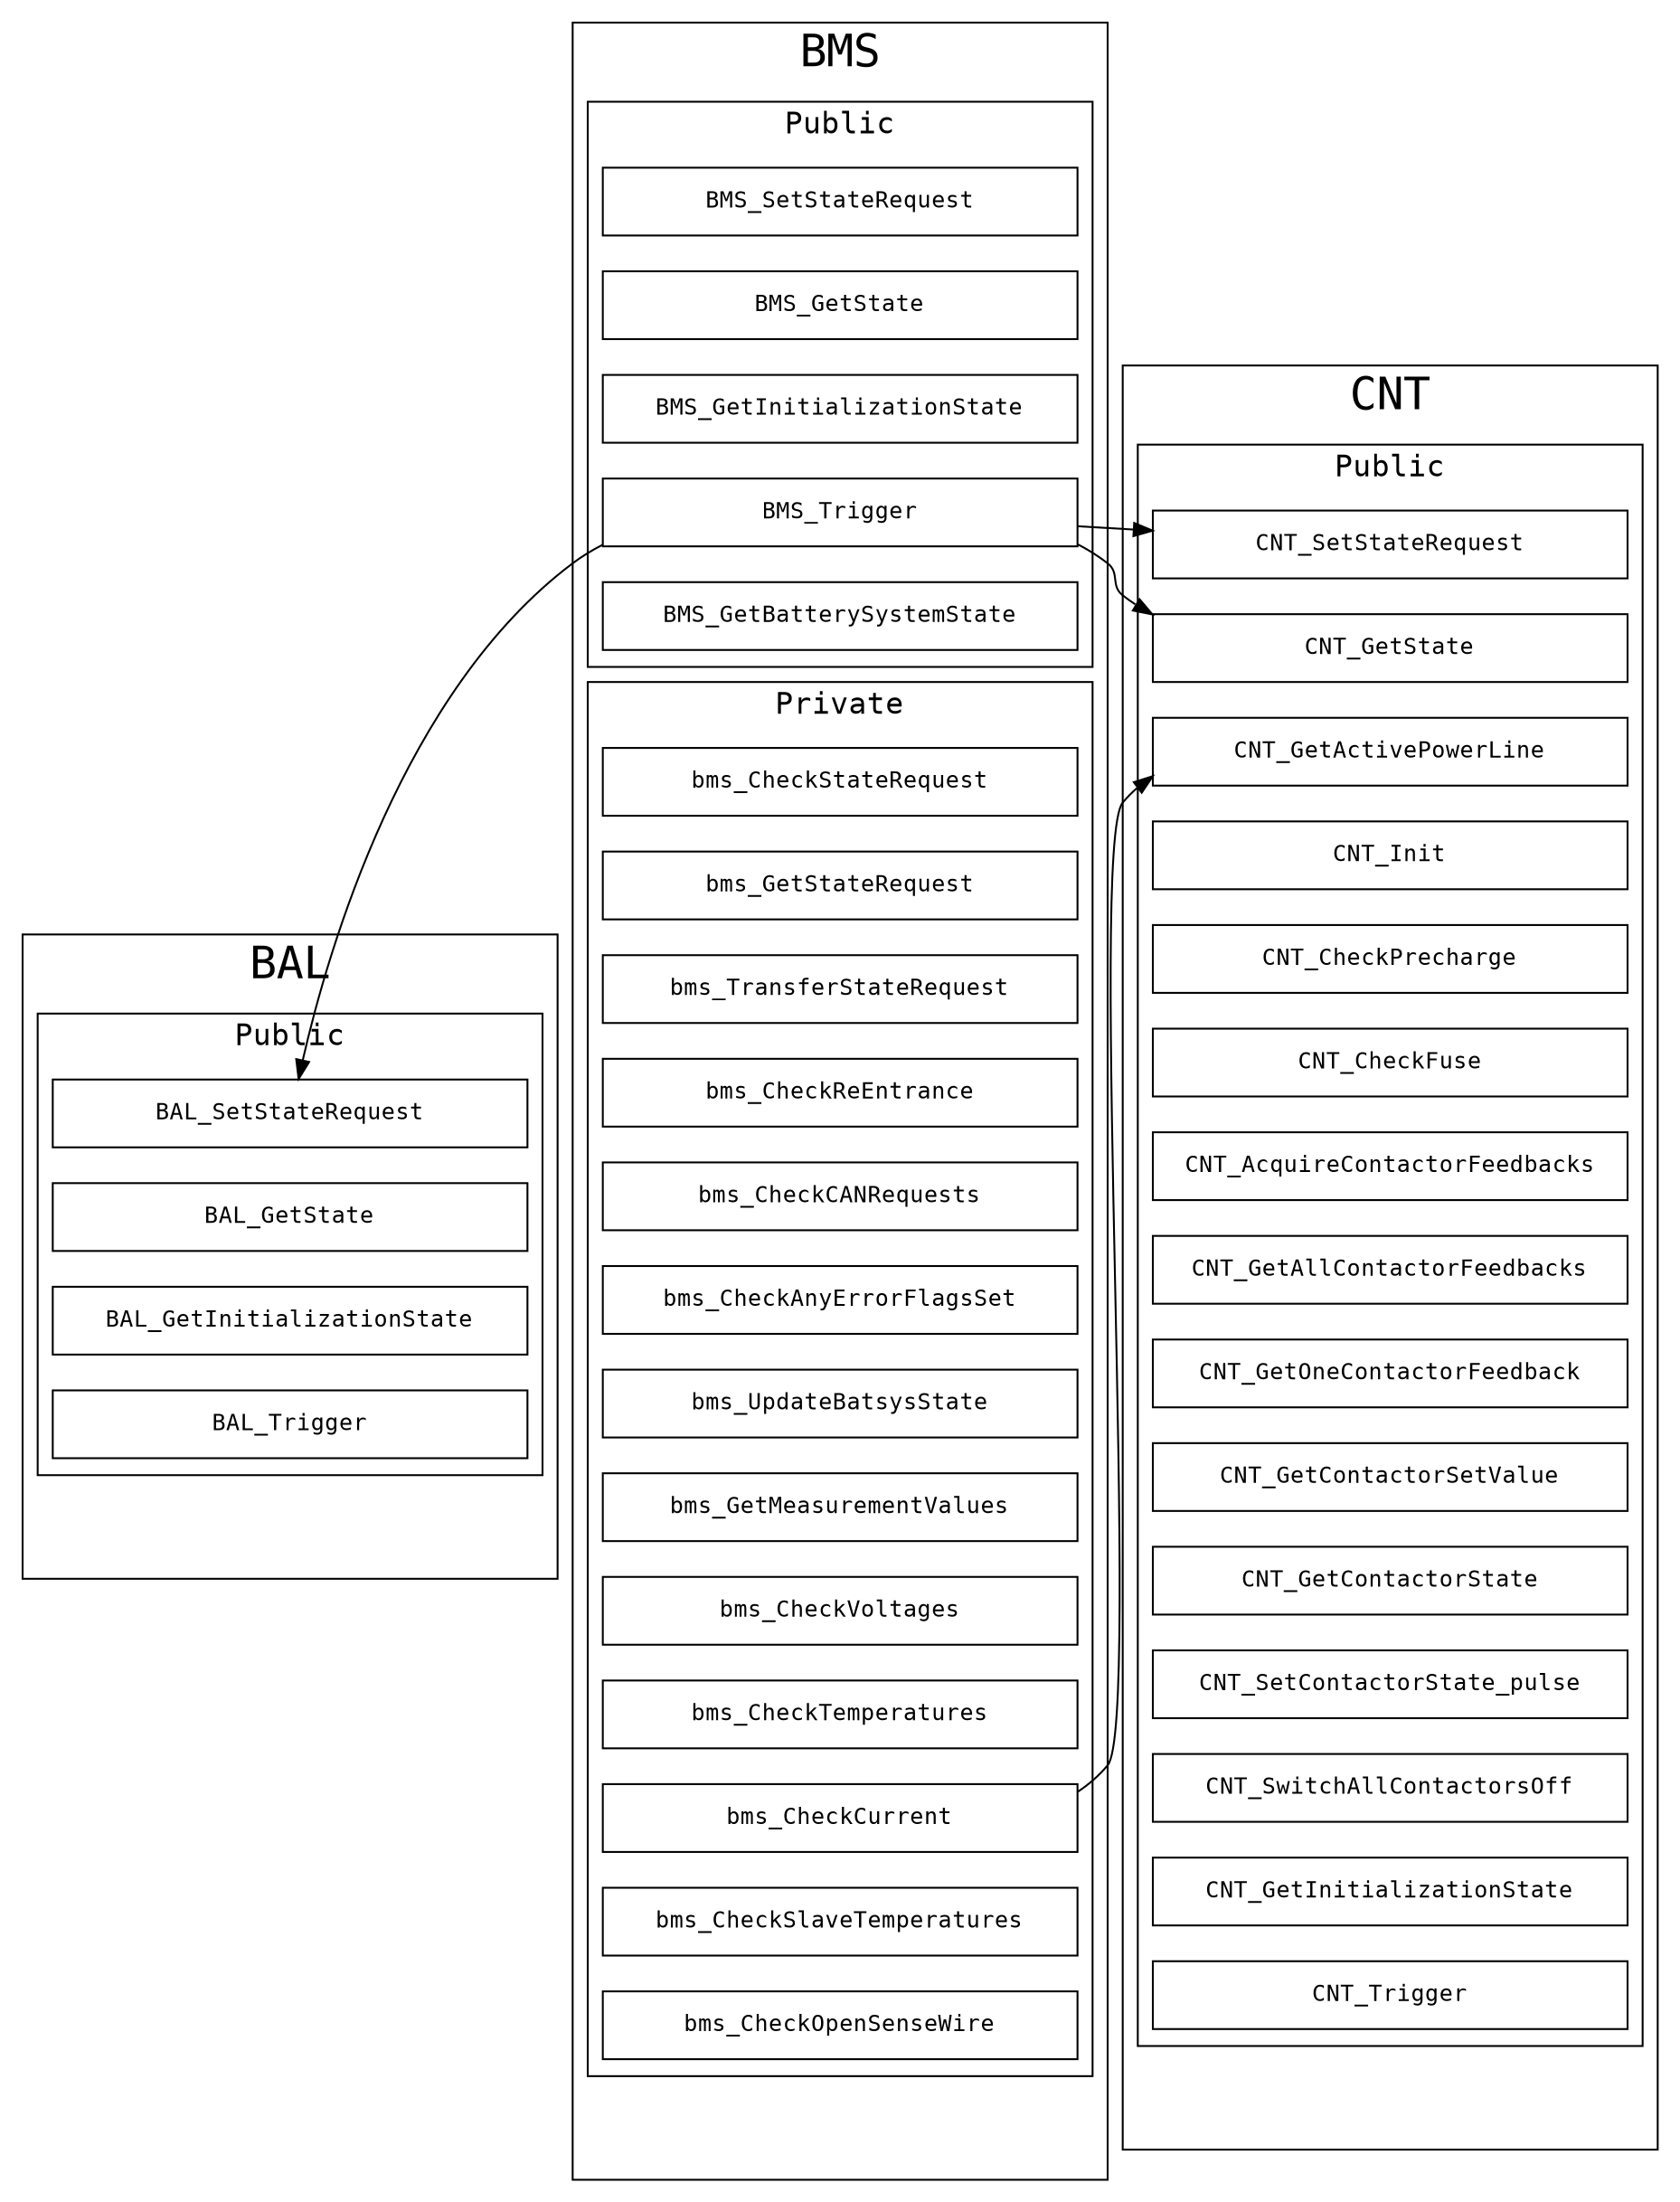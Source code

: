 digraph {
    rankdir="LR";
    fontname="Monospace";
    compund=true;
    node [shape=record,fontname="Monospace",fixedsize=true,width=3.5,height=0.5,fontsize=12];
    edge [style=solid];

    subgraph cluster_BAL {
        label="BAL";
        fontsize=24;
        rank="same";

        BAL_format [style=invisible];

        subgraph cluster_pub_BAL {
            label="Public";
            fontsize=16;
            /* Public Functions Nodes */
            BAL_SetStateRequest [label="BAL_SetStateRequest"];
            BAL_GetState [label="BAL_GetState"];
            BAL_GetInitializationState [label="BAL_GetInitializationState"];
            BAL_Trigger [label="BAL_Trigger"];
        }

        // subgraph cluster_priv_BAL {
        //     label="Private";
        //     /* Private Function Nodes */
        //     bal_CheckStateRequest [label="bal_CheckStateRequest"];
        //     bal_GetStateRequest [label="bal_GetStateRequest"];
        //     bal_TransferStateRequest [label="bal_TransferStateRequest"];
        //     bal_CheckReEntrance [label="bal_CheckReEntrance"];
        //     bal_Init [label="bal_Init"];
        //     bal_Deactivate [label="bal_Deactivate"];
        //     bal_Activate_Balancing_Voltage [label="bal_Activate_Balancing_Voltage"];
        // }
    }

    // BAL_Trigger -> BMS_GetBatterySystemState;

    subgraph cluster_BMS {
        label="BMS";
        fontsize=24;
        rank="same";

        BMS_format [style=invisible];

        subgraph cluster_pub_BMS {
            label="Public";
            fontsize=16;
            /* Public Function Nodes */
            BMS_SetStateRequest [label="BMS_SetStateRequest"];
            BMS_GetState [label="BMS_GetState"];
            BMS_GetInitializationState [label="BMS_GetInitializationState"];
            BMS_Trigger [label="BMS_Trigger"];
            BMS_GetBatterySystemState [label="BMS_GetBatterySystemState"];
        }

        subgraph cluster_priv_BMS {
            label="Private";
            fontsize=16;
            /* Private Function Nodes */
            bms_CheckStateRequest [label="bms_CheckStateRequest"];
            bms_GetStateRequest [label="bms_GetStateRequest"];
            bms_TransferStateRequest [label="bms_TransferStateRequest"];
            bms_CheckReEntrance [label="bms_CheckReEntrance"];
            bms_CheckCANRequests [label="bms_CheckCANRequests"];
            bms_CheckAnyErrorFlagsSet [label="bms_CheckAnyErrorFlagsSet"];
            bms_UpdateBatsysState [label="bms_UpdateBatsysState"];
            bms_GetMeasurementValues [label="bms_GetMeasurementValues"];
            bms_CheckVoltages [label="bms_CheckVoltages"];
            bms_CheckTemperatures [label="bms_CheckTemperatures"];
            bms_CheckCurrent [label="bms_CheckCurrent"];
            bms_CheckSlaveTemperatures [label="bms_CheckSlaveTemperatures"];
            bms_CheckOpenSenseWire [label="bms_CheckOpenSenseWire"];
        }
    }

    BMS_Trigger -> BAL_SetStateRequest;
    BMS_Trigger -> CNT_SetStateRequest;
    BMS_Trigger -> CNT_GetState;
    bms_CheckCurrent -> CNT_GetActivePowerLine;

    subgraph cluster_CNT {
        label="CNT";
        fontsize=24;
        rank="same";

        CNT_format [style=invisible];

        subgraph cluster_pub_CNT {
            label="Public";
            fontsize=16;
            /* Public Function Nodes */
            CNT_Init [label="CNT_Init"];
            CNT_CheckPrecharge [label="CNT_CheckPrecharge"];
            CNT_CheckFuse [label="CNT_CheckFuse"];
            CNT_AcquireContactorFeedbacks [label="CNT_AcquireContactorFeedbacks"];
            CNT_GetAllContactorFeedbacks [label="CNT_GetAllContactorFeedbacks"];
            CNT_GetOneContactorFeedback [label="CNT_GetOneContactorFeedback"];
            CNT_GetContactorSetValue [label="CNT_GetContactorSetValue"];
            CNT_GetContactorState [label="CNT_GetContactorState"];
            CNT_SetContactorState_pulse [label="CNT_SetContactorState_pulse"];
            CNT_SwitchAllContactorsOff [label="CNT_SwitchAllContactorsOff"];
            CNT_GetState [label="CNT_GetState"];
            CNT_GetInitializationState [label="CNT_GetInitializationState"];
            CNT_GetActivePowerLine [label="CNT_GetActivePowerLine"];
            CNT_SetStateRequest [label="CNT_SetStateRequest"];
            CNT_Trigger [label="CNT_Trigger"];
        }

        // subgraph cluster_priv_CNT {
        //     label="Private";
        //     /* Private Function Nodes */
        //     cnt_NewStandbyRequestExists [label="cnt_NewStandbyRequestExists"];
        //     cnt_NewErrorRequestExists [label="cnt_NewErrorRequestExists"];
        //     cnt_CloseMainPlustWithPrecharge [label="cnt_CloseMainPlustWithPrecharge"];
        //     cnt_IsReentry [label="cnt_IsReentry"];
        //     cnt_CheckAllContactorsFeedback [label="cnt_CheckAllContactorsFeedback"];
        //     cnt_CheckStateRequest [label="cnt_CheckStateRequest"];
        //     cnt_GetStateRequest [label="cnt_GetStateRequest"];
        //     cnt_TransferStateRequest [label="cnt_TransferStateRequest"];
        //     cnt_TestLatchingContactorChannels [label="cnt_TestLatchingContactorChannels"];
        //     cnt_TestAllContactorChannels [label="cnt_TestAllContactorChannels"];
        //     cnt_SaveContactorStateToDatabase [label="cnt_SaveContactorStateToDatabase"];
        //     cnt_SaveContactorSubStateToDatabase [label="cnt_SaveContactorSubStateToDatabase"];
        // }

        BAL_format -> BMS_format [ltail=cluster_BAL,lhead=cluster_BMS,style=invisible,arrowhead=none];
        BMS_format -> CNT_format [ltail=cluster_BMS,lhead=cluster_CNT,style=invisible,arrowhead=none];
    }
}
